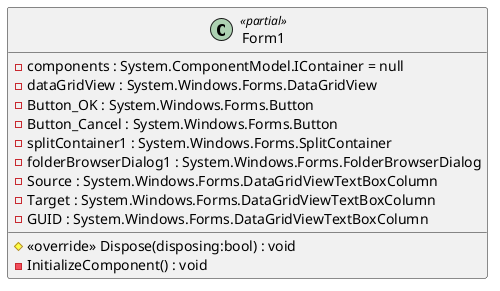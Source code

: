 @startuml
class Form1 <<partial>> {
    - components : System.ComponentModel.IContainer = null
    # <<override>> Dispose(disposing:bool) : void
    - InitializeComponent() : void
    - dataGridView : System.Windows.Forms.DataGridView
    - Button_OK : System.Windows.Forms.Button
    - Button_Cancel : System.Windows.Forms.Button
    - splitContainer1 : System.Windows.Forms.SplitContainer
    - folderBrowserDialog1 : System.Windows.Forms.FolderBrowserDialog
    - Source : System.Windows.Forms.DataGridViewTextBoxColumn
    - Target : System.Windows.Forms.DataGridViewTextBoxColumn
    - GUID : System.Windows.Forms.DataGridViewTextBoxColumn
}
@enduml
